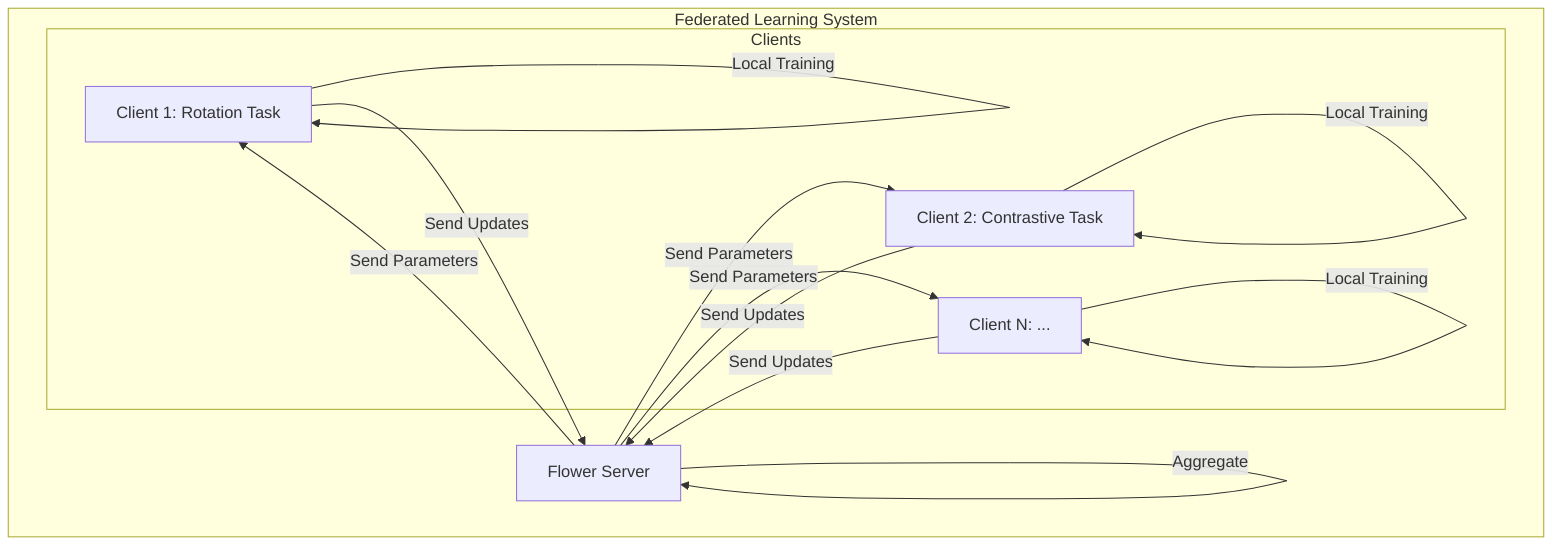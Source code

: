 graph TD
    subgraph "Federated Learning System"
        Server[Flower Server]
        subgraph "Clients"
            Client1[Client 1: Rotation Task]
            Client2[Client 2: Contrastive Task]
            ClientN[Client N: ...]
        end
    end

    Server -->|Send Parameters| Client1
    Server -->|Send Parameters| Client2
    Server -->|Send Parameters| ClientN

    Client1 -->|Local Training| Client1
    Client2 -->|Local Training| Client2
    ClientN -->|Local Training| ClientN

    Client1 -->|Send Updates| Server
    Client2 -->|Send Updates| Server
    ClientN -->|Send Updates| Server

    Server -->|Aggregate| Server